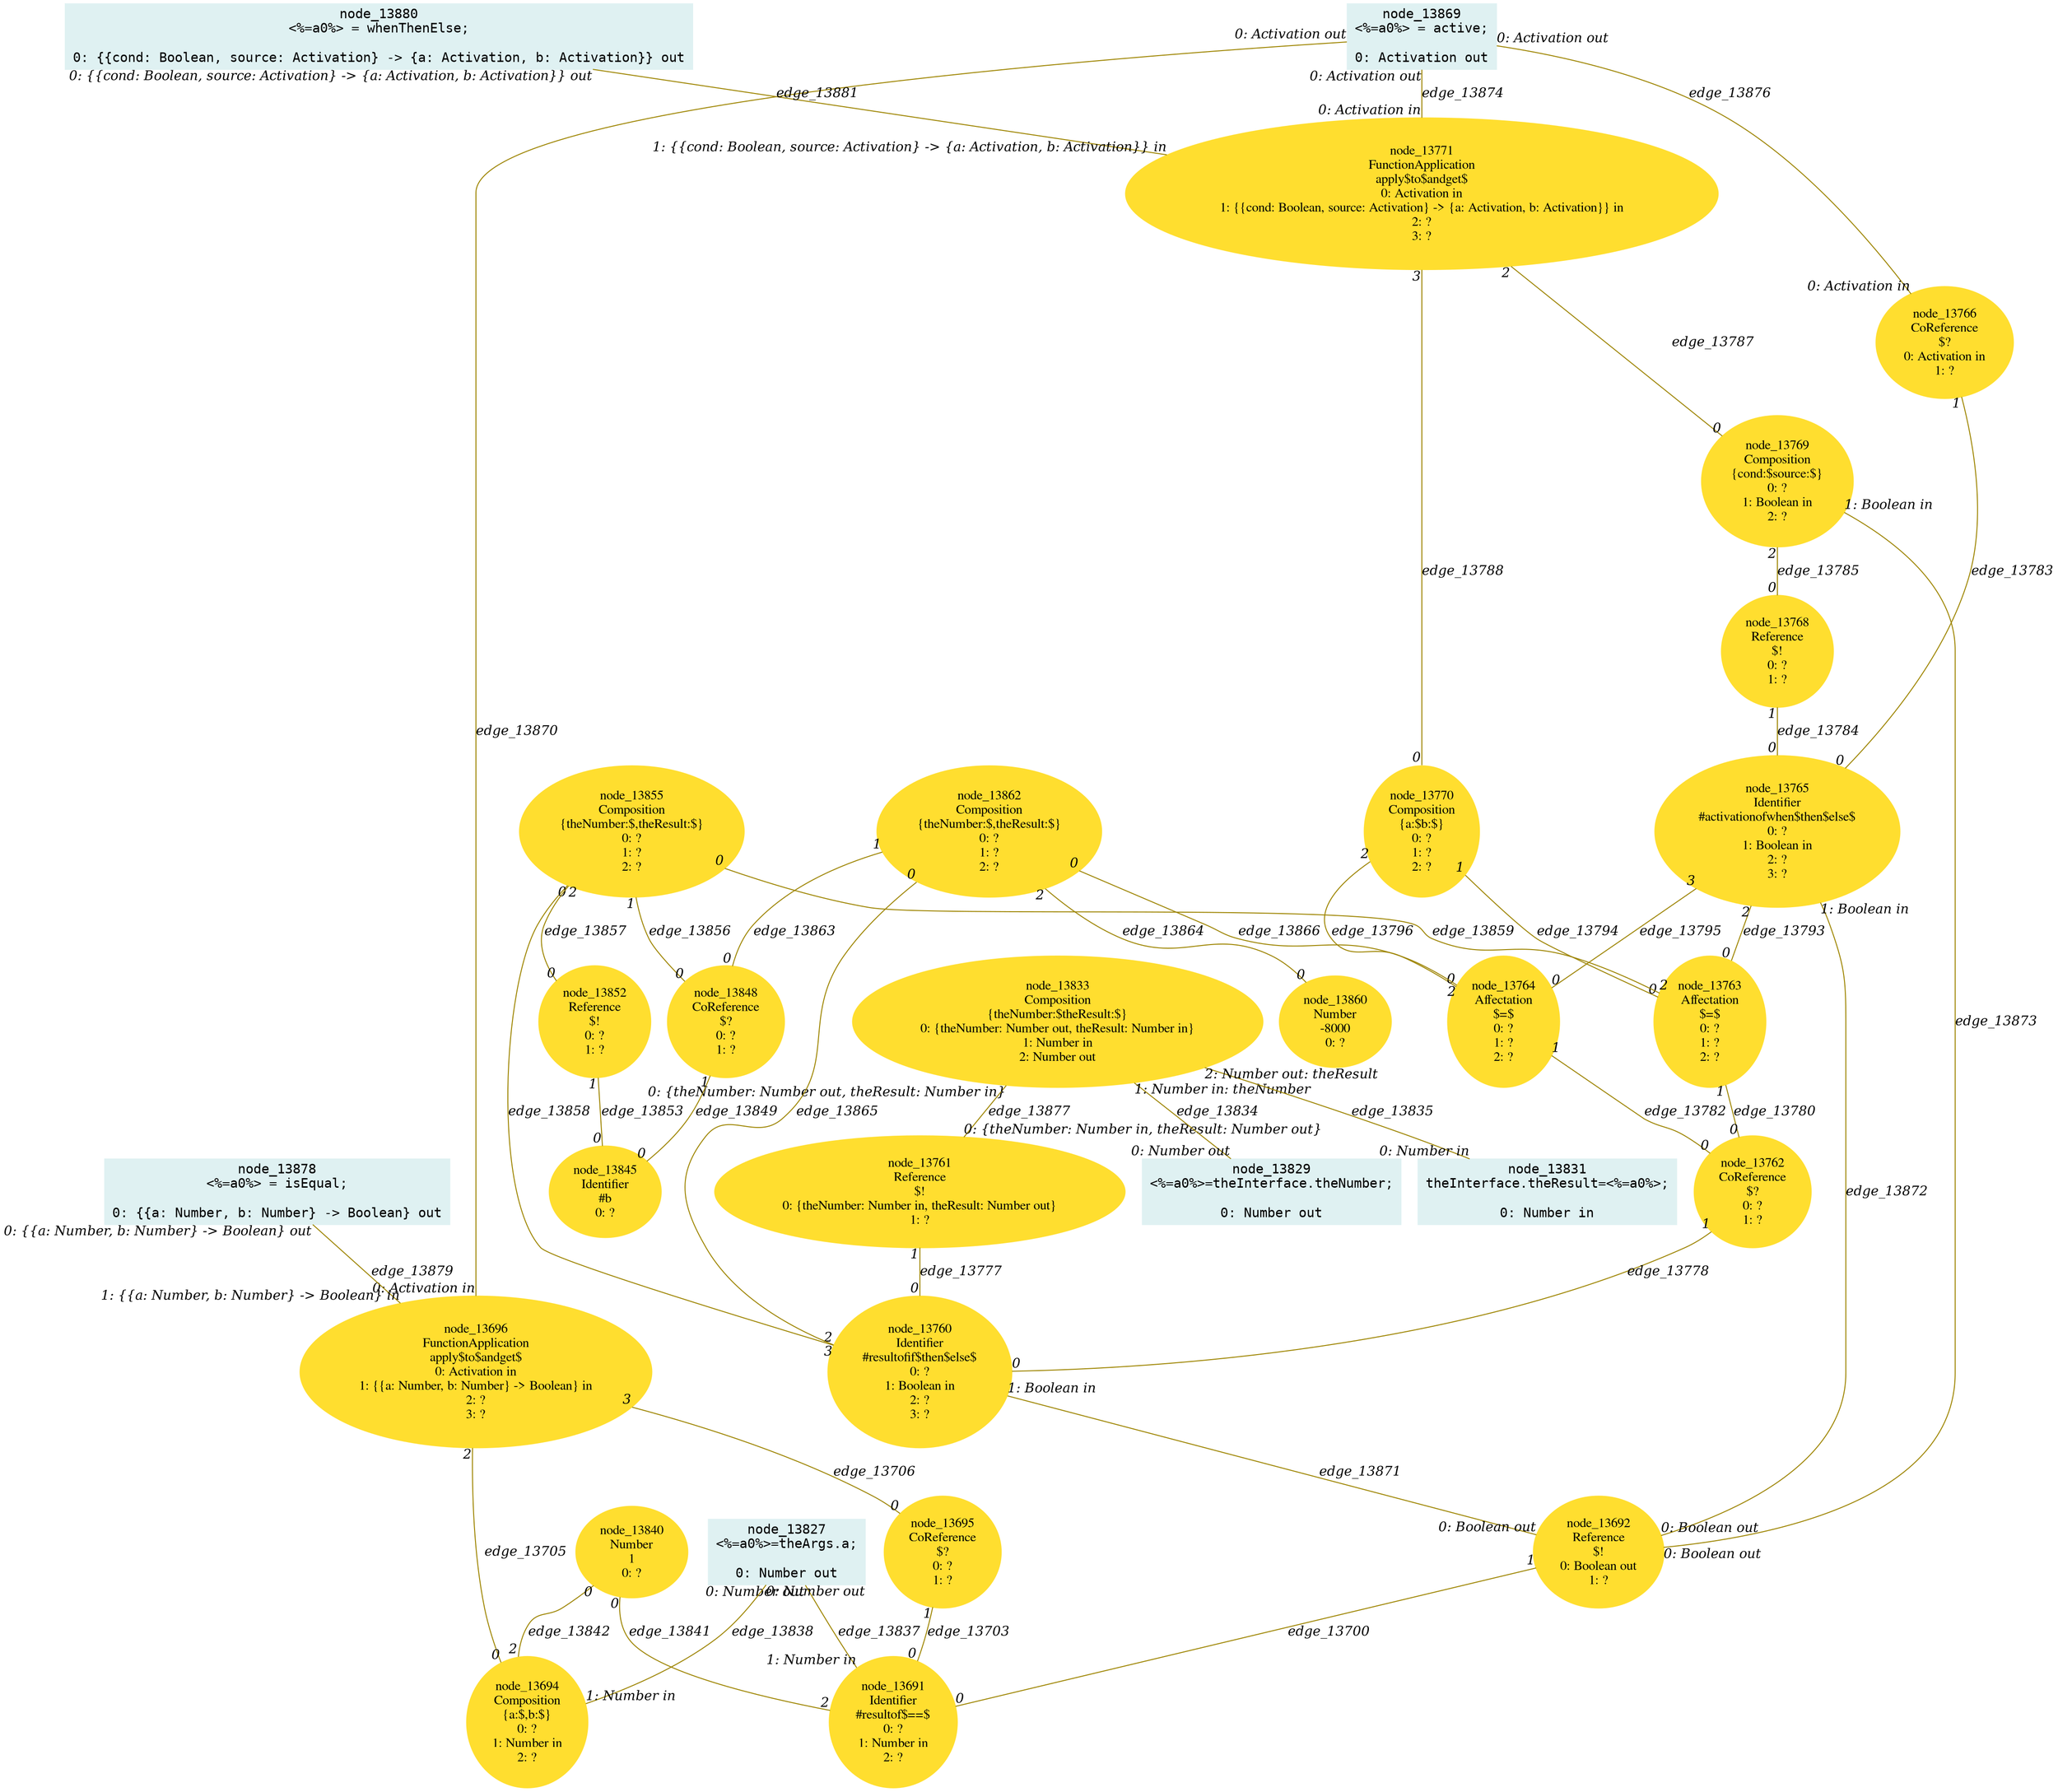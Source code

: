 digraph g{node_13691 [shape="ellipse", style="filled", color="#ffde2f", fontname="Times", label="node_13691
Identifier
#resultof$==$
0: ?
1: Number in
2: ?" ]
node_13692 [shape="ellipse", style="filled", color="#ffde2f", fontname="Times", label="node_13692
Reference
$!
0: Boolean out
1: ?" ]
node_13694 [shape="ellipse", style="filled", color="#ffde2f", fontname="Times", label="node_13694
Composition
{a:$,b:$}
0: ?
1: Number in
2: ?" ]
node_13695 [shape="ellipse", style="filled", color="#ffde2f", fontname="Times", label="node_13695
CoReference
$?
0: ?
1: ?" ]
node_13696 [shape="ellipse", style="filled", color="#ffde2f", fontname="Times", label="node_13696
FunctionApplication
apply$to$andget$
0: Activation in
1: {{a: Number, b: Number} -> Boolean} in
2: ?
3: ?" ]
node_13760 [shape="ellipse", style="filled", color="#ffde2f", fontname="Times", label="node_13760
Identifier
#resultofif$then$else$
0: ?
1: Boolean in
2: ?
3: ?" ]
node_13761 [shape="ellipse", style="filled", color="#ffde2f", fontname="Times", label="node_13761
Reference
$!
0: {theNumber: Number in, theResult: Number out}
1: ?" ]
node_13762 [shape="ellipse", style="filled", color="#ffde2f", fontname="Times", label="node_13762
CoReference
$?
0: ?
1: ?" ]
node_13763 [shape="ellipse", style="filled", color="#ffde2f", fontname="Times", label="node_13763
Affectation
$=$
0: ?
1: ?
2: ?" ]
node_13764 [shape="ellipse", style="filled", color="#ffde2f", fontname="Times", label="node_13764
Affectation
$=$
0: ?
1: ?
2: ?" ]
node_13765 [shape="ellipse", style="filled", color="#ffde2f", fontname="Times", label="node_13765
Identifier
#activationofwhen$then$else$
0: ?
1: Boolean in
2: ?
3: ?" ]
node_13766 [shape="ellipse", style="filled", color="#ffde2f", fontname="Times", label="node_13766
CoReference
$?
0: Activation in
1: ?" ]
node_13768 [shape="ellipse", style="filled", color="#ffde2f", fontname="Times", label="node_13768
Reference
$!
0: ?
1: ?" ]
node_13769 [shape="ellipse", style="filled", color="#ffde2f", fontname="Times", label="node_13769
Composition
{cond:$source:$}
0: ?
1: Boolean in
2: ?" ]
node_13770 [shape="ellipse", style="filled", color="#ffde2f", fontname="Times", label="node_13770
Composition
{a:$b:$}
0: ?
1: ?
2: ?" ]
node_13771 [shape="ellipse", style="filled", color="#ffde2f", fontname="Times", label="node_13771
FunctionApplication
apply$to$andget$
0: Activation in
1: {{cond: Boolean, source: Activation} -> {a: Activation, b: Activation}} in
2: ?
3: ?" ]
node_13827 [shape="box", style="filled", color="#dff1f2", fontname="Courier", label="node_13827
<%=a0%>=theArgs.a;

0: Number out" ]
node_13829 [shape="box", style="filled", color="#dff1f2", fontname="Courier", label="node_13829
<%=a0%>=theInterface.theNumber;

0: Number out" ]
node_13831 [shape="box", style="filled", color="#dff1f2", fontname="Courier", label="node_13831
theInterface.theResult=<%=a0%>;

0: Number in" ]
node_13833 [shape="ellipse", style="filled", color="#ffde2f", fontname="Times", label="node_13833
Composition
{theNumber:$theResult:$}
0: {theNumber: Number out, theResult: Number in}
1: Number in
2: Number out" ]
node_13840 [shape="ellipse", style="filled", color="#ffde2f", fontname="Times", label="node_13840
Number
1
0: ?" ]
node_13845 [shape="ellipse", style="filled", color="#ffde2f", fontname="Times", label="node_13845
Identifier
#b
0: ?" ]
node_13848 [shape="ellipse", style="filled", color="#ffde2f", fontname="Times", label="node_13848
CoReference
$?
0: ?
1: ?" ]
node_13852 [shape="ellipse", style="filled", color="#ffde2f", fontname="Times", label="node_13852
Reference
$!
0: ?
1: ?" ]
node_13855 [shape="ellipse", style="filled", color="#ffde2f", fontname="Times", label="node_13855
Composition
{theNumber:$,theResult:$}
0: ?
1: ?
2: ?" ]
node_13860 [shape="ellipse", style="filled", color="#ffde2f", fontname="Times", label="node_13860
Number
-8000
0: ?" ]
node_13862 [shape="ellipse", style="filled", color="#ffde2f", fontname="Times", label="node_13862
Composition
{theNumber:$,theResult:$}
0: ?
1: ?
2: ?" ]
node_13869 [shape="box", style="filled", color="#dff1f2", fontname="Courier", label="node_13869
<%=a0%> = active;

0: Activation out" ]
node_13878 [shape="box", style="filled", color="#dff1f2", fontname="Courier", label="node_13878
<%=a0%> = isEqual;

0: {{a: Number, b: Number} -> Boolean} out" ]
node_13880 [shape="box", style="filled", color="#dff1f2", fontname="Courier", label="node_13880
<%=a0%> = whenThenElse;

0: {{cond: Boolean, source: Activation} -> {a: Activation, b: Activation}} out" ]
node_13692 -> node_13691 [dir=none, arrowHead=none, fontname="Times-Italic", arrowsize=1, color="#9d8400", label="edge_13700",  headlabel="0", taillabel="1" ]
node_13695 -> node_13691 [dir=none, arrowHead=none, fontname="Times-Italic", arrowsize=1, color="#9d8400", label="edge_13703",  headlabel="0", taillabel="1" ]
node_13696 -> node_13694 [dir=none, arrowHead=none, fontname="Times-Italic", arrowsize=1, color="#9d8400", label="edge_13705",  headlabel="0", taillabel="2" ]
node_13696 -> node_13695 [dir=none, arrowHead=none, fontname="Times-Italic", arrowsize=1, color="#9d8400", label="edge_13706",  headlabel="0", taillabel="3" ]
node_13761 -> node_13760 [dir=none, arrowHead=none, fontname="Times-Italic", arrowsize=1, color="#9d8400", label="edge_13777",  headlabel="0", taillabel="1" ]
node_13762 -> node_13760 [dir=none, arrowHead=none, fontname="Times-Italic", arrowsize=1, color="#9d8400", label="edge_13778",  headlabel="0", taillabel="1" ]
node_13763 -> node_13762 [dir=none, arrowHead=none, fontname="Times-Italic", arrowsize=1, color="#9d8400", label="edge_13780",  headlabel="0", taillabel="1" ]
node_13764 -> node_13762 [dir=none, arrowHead=none, fontname="Times-Italic", arrowsize=1, color="#9d8400", label="edge_13782",  headlabel="0", taillabel="1" ]
node_13766 -> node_13765 [dir=none, arrowHead=none, fontname="Times-Italic", arrowsize=1, color="#9d8400", label="edge_13783",  headlabel="0", taillabel="1" ]
node_13768 -> node_13765 [dir=none, arrowHead=none, fontname="Times-Italic", arrowsize=1, color="#9d8400", label="edge_13784",  headlabel="0", taillabel="1" ]
node_13769 -> node_13768 [dir=none, arrowHead=none, fontname="Times-Italic", arrowsize=1, color="#9d8400", label="edge_13785",  headlabel="0", taillabel="2" ]
node_13771 -> node_13769 [dir=none, arrowHead=none, fontname="Times-Italic", arrowsize=1, color="#9d8400", label="edge_13787",  headlabel="0", taillabel="2" ]
node_13771 -> node_13770 [dir=none, arrowHead=none, fontname="Times-Italic", arrowsize=1, color="#9d8400", label="edge_13788",  headlabel="0", taillabel="3" ]
node_13765 -> node_13763 [dir=none, arrowHead=none, fontname="Times-Italic", arrowsize=1, color="#9d8400", label="edge_13793",  headlabel="0", taillabel="2" ]
node_13770 -> node_13763 [dir=none, arrowHead=none, fontname="Times-Italic", arrowsize=1, color="#9d8400", label="edge_13794",  headlabel="0", taillabel="1" ]
node_13765 -> node_13764 [dir=none, arrowHead=none, fontname="Times-Italic", arrowsize=1, color="#9d8400", label="edge_13795",  headlabel="0", taillabel="3" ]
node_13770 -> node_13764 [dir=none, arrowHead=none, fontname="Times-Italic", arrowsize=1, color="#9d8400", label="edge_13796",  headlabel="0", taillabel="2" ]
node_13833 -> node_13829 [dir=none, arrowHead=none, fontname="Times-Italic", arrowsize=1, color="#9d8400", label="edge_13834",  headlabel="0: Number out", taillabel="1: Number in: theNumber" ]
node_13833 -> node_13831 [dir=none, arrowHead=none, fontname="Times-Italic", arrowsize=1, color="#9d8400", label="edge_13835",  headlabel="0: Number in", taillabel="2: Number out: theResult" ]
node_13827 -> node_13691 [dir=none, arrowHead=none, fontname="Times-Italic", arrowsize=1, color="#9d8400", label="edge_13837",  headlabel="1: Number in", taillabel="0: Number out" ]
node_13827 -> node_13694 [dir=none, arrowHead=none, fontname="Times-Italic", arrowsize=1, color="#9d8400", label="edge_13838",  headlabel="1: Number in", taillabel="0: Number out" ]
node_13840 -> node_13691 [dir=none, arrowHead=none, fontname="Times-Italic", arrowsize=1, color="#9d8400", label="edge_13841",  headlabel="2", taillabel="0" ]
node_13840 -> node_13694 [dir=none, arrowHead=none, fontname="Times-Italic", arrowsize=1, color="#9d8400", label="edge_13842",  headlabel="2", taillabel="0" ]
node_13848 -> node_13845 [dir=none, arrowHead=none, fontname="Times-Italic", arrowsize=1, color="#9d8400", label="edge_13849",  headlabel="0", taillabel="1" ]
node_13852 -> node_13845 [dir=none, arrowHead=none, fontname="Times-Italic", arrowsize=1, color="#9d8400", label="edge_13853",  headlabel="0", taillabel="1" ]
node_13855 -> node_13848 [dir=none, arrowHead=none, fontname="Times-Italic", arrowsize=1, color="#9d8400", label="edge_13856",  headlabel="0", taillabel="1" ]
node_13855 -> node_13852 [dir=none, arrowHead=none, fontname="Times-Italic", arrowsize=1, color="#9d8400", label="edge_13857",  headlabel="0", taillabel="2" ]
node_13855 -> node_13760 [dir=none, arrowHead=none, fontname="Times-Italic", arrowsize=1, color="#9d8400", label="edge_13858",  headlabel="2", taillabel="0" ]
node_13855 -> node_13763 [dir=none, arrowHead=none, fontname="Times-Italic", arrowsize=1, color="#9d8400", label="edge_13859",  headlabel="2", taillabel="0" ]
node_13862 -> node_13848 [dir=none, arrowHead=none, fontname="Times-Italic", arrowsize=1, color="#9d8400", label="edge_13863",  headlabel="0", taillabel="1" ]
node_13862 -> node_13860 [dir=none, arrowHead=none, fontname="Times-Italic", arrowsize=1, color="#9d8400", label="edge_13864",  headlabel="0", taillabel="2" ]
node_13862 -> node_13760 [dir=none, arrowHead=none, fontname="Times-Italic", arrowsize=1, color="#9d8400", label="edge_13865",  headlabel="3", taillabel="0" ]
node_13862 -> node_13764 [dir=none, arrowHead=none, fontname="Times-Italic", arrowsize=1, color="#9d8400", label="edge_13866",  headlabel="2", taillabel="0" ]
node_13869 -> node_13696 [dir=none, arrowHead=none, fontname="Times-Italic", arrowsize=1, color="#9d8400", label="edge_13870",  headlabel="0: Activation in", taillabel="0: Activation out" ]
node_13760 -> node_13692 [dir=none, arrowHead=none, fontname="Times-Italic", arrowsize=1, color="#9d8400", label="edge_13871",  headlabel="0: Boolean out", taillabel="1: Boolean in" ]
node_13765 -> node_13692 [dir=none, arrowHead=none, fontname="Times-Italic", arrowsize=1, color="#9d8400", label="edge_13872",  headlabel="0: Boolean out", taillabel="1: Boolean in" ]
node_13769 -> node_13692 [dir=none, arrowHead=none, fontname="Times-Italic", arrowsize=1, color="#9d8400", label="edge_13873",  headlabel="0: Boolean out", taillabel="1: Boolean in" ]
node_13869 -> node_13771 [dir=none, arrowHead=none, fontname="Times-Italic", arrowsize=1, color="#9d8400", label="edge_13874",  headlabel="0: Activation in", taillabel="0: Activation out" ]
node_13869 -> node_13766 [dir=none, arrowHead=none, fontname="Times-Italic", arrowsize=1, color="#9d8400", label="edge_13876",  headlabel="0: Activation in", taillabel="0: Activation out" ]
node_13833 -> node_13761 [dir=none, arrowHead=none, fontname="Times-Italic", arrowsize=1, color="#9d8400", label="edge_13877",  headlabel="0: {theNumber: Number in, theResult: Number out}", taillabel="0: {theNumber: Number out, theResult: Number in}" ]
node_13878 -> node_13696 [dir=none, arrowHead=none, fontname="Times-Italic", arrowsize=1, color="#9d8400", label="edge_13879",  headlabel="1: {{a: Number, b: Number} -> Boolean} in", taillabel="0: {{a: Number, b: Number} -> Boolean} out" ]
node_13880 -> node_13771 [dir=none, arrowHead=none, fontname="Times-Italic", arrowsize=1, color="#9d8400", label="edge_13881",  headlabel="1: {{cond: Boolean, source: Activation} -> {a: Activation, b: Activation}} in", taillabel="0: {{cond: Boolean, source: Activation} -> {a: Activation, b: Activation}} out" ]
}